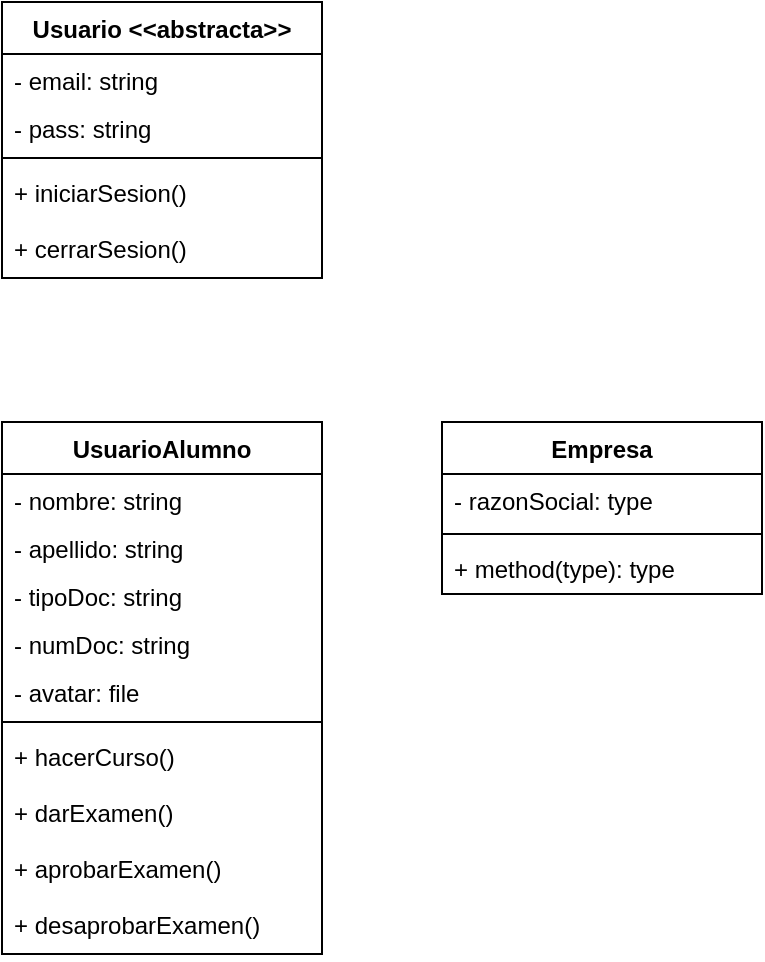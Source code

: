 <mxfile version="12.1.3" type="github" pages="1">
  <diagram id="ks2A7EucgP2BNm0lF7E0" name="Page-1">
    <mxGraphModel dx="1259" dy="555" grid="1" gridSize="10" guides="1" tooltips="1" connect="1" arrows="1" fold="1" page="1" pageScale="1" pageWidth="827" pageHeight="1169" math="0" shadow="0">
      <root>
        <mxCell id="0"/>
        <mxCell id="1" parent="0"/>
        <mxCell id="uocUyu8FgRilAEcmeCP6-1" value="Usuario &lt;&lt;abstracta&gt;&gt;" style="swimlane;fontStyle=1;align=center;verticalAlign=top;childLayout=stackLayout;horizontal=1;startSize=26;horizontalStack=0;resizeParent=1;resizeParentMax=0;resizeLast=0;collapsible=1;marginBottom=0;" vertex="1" parent="1">
          <mxGeometry x="200" y="100" width="160" height="138" as="geometry"/>
        </mxCell>
        <mxCell id="uocUyu8FgRilAEcmeCP6-2" value="- email: string" style="text;strokeColor=none;fillColor=none;align=left;verticalAlign=top;spacingLeft=4;spacingRight=4;overflow=hidden;rotatable=0;points=[[0,0.5],[1,0.5]];portConstraint=eastwest;" vertex="1" parent="uocUyu8FgRilAEcmeCP6-1">
          <mxGeometry y="26" width="160" height="24" as="geometry"/>
        </mxCell>
        <mxCell id="uocUyu8FgRilAEcmeCP6-24" value="- pass: string" style="text;strokeColor=none;fillColor=none;align=left;verticalAlign=top;spacingLeft=4;spacingRight=4;overflow=hidden;rotatable=0;points=[[0,0.5],[1,0.5]];portConstraint=eastwest;" vertex="1" parent="uocUyu8FgRilAEcmeCP6-1">
          <mxGeometry y="50" width="160" height="24" as="geometry"/>
        </mxCell>
        <mxCell id="uocUyu8FgRilAEcmeCP6-3" value="" style="line;strokeWidth=1;fillColor=none;align=left;verticalAlign=middle;spacingTop=-1;spacingLeft=3;spacingRight=3;rotatable=0;labelPosition=right;points=[];portConstraint=eastwest;" vertex="1" parent="uocUyu8FgRilAEcmeCP6-1">
          <mxGeometry y="74" width="160" height="8" as="geometry"/>
        </mxCell>
        <mxCell id="uocUyu8FgRilAEcmeCP6-4" value="+ iniciarSesion()" style="text;strokeColor=none;fillColor=none;align=left;verticalAlign=top;spacingLeft=4;spacingRight=4;overflow=hidden;rotatable=0;points=[[0,0.5],[1,0.5]];portConstraint=eastwest;" vertex="1" parent="uocUyu8FgRilAEcmeCP6-1">
          <mxGeometry y="82" width="160" height="28" as="geometry"/>
        </mxCell>
        <mxCell id="uocUyu8FgRilAEcmeCP6-25" value="+ cerrarSesion()" style="text;strokeColor=none;fillColor=none;align=left;verticalAlign=top;spacingLeft=4;spacingRight=4;overflow=hidden;rotatable=0;points=[[0,0.5],[1,0.5]];portConstraint=eastwest;" vertex="1" parent="uocUyu8FgRilAEcmeCP6-1">
          <mxGeometry y="110" width="160" height="28" as="geometry"/>
        </mxCell>
        <mxCell id="uocUyu8FgRilAEcmeCP6-27" value="UsuarioAlumno" style="swimlane;fontStyle=1;align=center;verticalAlign=top;childLayout=stackLayout;horizontal=1;startSize=26;horizontalStack=0;resizeParent=1;resizeParentMax=0;resizeLast=0;collapsible=1;marginBottom=0;" vertex="1" parent="1">
          <mxGeometry x="200" y="310" width="160" height="266" as="geometry"/>
        </mxCell>
        <mxCell id="uocUyu8FgRilAEcmeCP6-28" value="- nombre: string" style="text;strokeColor=none;fillColor=none;align=left;verticalAlign=top;spacingLeft=4;spacingRight=4;overflow=hidden;rotatable=0;points=[[0,0.5],[1,0.5]];portConstraint=eastwest;" vertex="1" parent="uocUyu8FgRilAEcmeCP6-27">
          <mxGeometry y="26" width="160" height="24" as="geometry"/>
        </mxCell>
        <mxCell id="uocUyu8FgRilAEcmeCP6-29" value="- apellido: string" style="text;strokeColor=none;fillColor=none;align=left;verticalAlign=top;spacingLeft=4;spacingRight=4;overflow=hidden;rotatable=0;points=[[0,0.5],[1,0.5]];portConstraint=eastwest;" vertex="1" parent="uocUyu8FgRilAEcmeCP6-27">
          <mxGeometry y="50" width="160" height="24" as="geometry"/>
        </mxCell>
        <mxCell id="uocUyu8FgRilAEcmeCP6-33" value="- tipoDoc: string" style="text;strokeColor=none;fillColor=none;align=left;verticalAlign=top;spacingLeft=4;spacingRight=4;overflow=hidden;rotatable=0;points=[[0,0.5],[1,0.5]];portConstraint=eastwest;" vertex="1" parent="uocUyu8FgRilAEcmeCP6-27">
          <mxGeometry y="74" width="160" height="24" as="geometry"/>
        </mxCell>
        <mxCell id="uocUyu8FgRilAEcmeCP6-35" value="- numDoc: string" style="text;strokeColor=none;fillColor=none;align=left;verticalAlign=top;spacingLeft=4;spacingRight=4;overflow=hidden;rotatable=0;points=[[0,0.5],[1,0.5]];portConstraint=eastwest;" vertex="1" parent="uocUyu8FgRilAEcmeCP6-27">
          <mxGeometry y="98" width="160" height="24" as="geometry"/>
        </mxCell>
        <mxCell id="uocUyu8FgRilAEcmeCP6-36" value="- avatar: file" style="text;strokeColor=none;fillColor=none;align=left;verticalAlign=top;spacingLeft=4;spacingRight=4;overflow=hidden;rotatable=0;points=[[0,0.5],[1,0.5]];portConstraint=eastwest;" vertex="1" parent="uocUyu8FgRilAEcmeCP6-27">
          <mxGeometry y="122" width="160" height="24" as="geometry"/>
        </mxCell>
        <mxCell id="uocUyu8FgRilAEcmeCP6-30" value="" style="line;strokeWidth=1;fillColor=none;align=left;verticalAlign=middle;spacingTop=-1;spacingLeft=3;spacingRight=3;rotatable=0;labelPosition=right;points=[];portConstraint=eastwest;" vertex="1" parent="uocUyu8FgRilAEcmeCP6-27">
          <mxGeometry y="146" width="160" height="8" as="geometry"/>
        </mxCell>
        <mxCell id="uocUyu8FgRilAEcmeCP6-31" value="+ hacerCurso()" style="text;strokeColor=none;fillColor=none;align=left;verticalAlign=top;spacingLeft=4;spacingRight=4;overflow=hidden;rotatable=0;points=[[0,0.5],[1,0.5]];portConstraint=eastwest;" vertex="1" parent="uocUyu8FgRilAEcmeCP6-27">
          <mxGeometry y="154" width="160" height="28" as="geometry"/>
        </mxCell>
        <mxCell id="uocUyu8FgRilAEcmeCP6-32" value="+ darExamen()" style="text;strokeColor=none;fillColor=none;align=left;verticalAlign=top;spacingLeft=4;spacingRight=4;overflow=hidden;rotatable=0;points=[[0,0.5],[1,0.5]];portConstraint=eastwest;" vertex="1" parent="uocUyu8FgRilAEcmeCP6-27">
          <mxGeometry y="182" width="160" height="28" as="geometry"/>
        </mxCell>
        <mxCell id="uocUyu8FgRilAEcmeCP6-40" value="+ aprobarExamen()" style="text;strokeColor=none;fillColor=none;align=left;verticalAlign=top;spacingLeft=4;spacingRight=4;overflow=hidden;rotatable=0;points=[[0,0.5],[1,0.5]];portConstraint=eastwest;" vertex="1" parent="uocUyu8FgRilAEcmeCP6-27">
          <mxGeometry y="210" width="160" height="28" as="geometry"/>
        </mxCell>
        <mxCell id="uocUyu8FgRilAEcmeCP6-41" value="+ desaprobarExamen()" style="text;strokeColor=none;fillColor=none;align=left;verticalAlign=top;spacingLeft=4;spacingRight=4;overflow=hidden;rotatable=0;points=[[0,0.5],[1,0.5]];portConstraint=eastwest;" vertex="1" parent="uocUyu8FgRilAEcmeCP6-27">
          <mxGeometry y="238" width="160" height="28" as="geometry"/>
        </mxCell>
        <mxCell id="uocUyu8FgRilAEcmeCP6-49" value="Empresa" style="swimlane;fontStyle=1;align=center;verticalAlign=top;childLayout=stackLayout;horizontal=1;startSize=26;horizontalStack=0;resizeParent=1;resizeParentMax=0;resizeLast=0;collapsible=1;marginBottom=0;" vertex="1" parent="1">
          <mxGeometry x="420" y="310" width="160" height="86" as="geometry"/>
        </mxCell>
        <mxCell id="uocUyu8FgRilAEcmeCP6-50" value="- razonSocial: type" style="text;strokeColor=none;fillColor=none;align=left;verticalAlign=top;spacingLeft=4;spacingRight=4;overflow=hidden;rotatable=0;points=[[0,0.5],[1,0.5]];portConstraint=eastwest;" vertex="1" parent="uocUyu8FgRilAEcmeCP6-49">
          <mxGeometry y="26" width="160" height="26" as="geometry"/>
        </mxCell>
        <mxCell id="uocUyu8FgRilAEcmeCP6-51" value="" style="line;strokeWidth=1;fillColor=none;align=left;verticalAlign=middle;spacingTop=-1;spacingLeft=3;spacingRight=3;rotatable=0;labelPosition=right;points=[];portConstraint=eastwest;" vertex="1" parent="uocUyu8FgRilAEcmeCP6-49">
          <mxGeometry y="52" width="160" height="8" as="geometry"/>
        </mxCell>
        <mxCell id="uocUyu8FgRilAEcmeCP6-52" value="+ method(type): type" style="text;strokeColor=none;fillColor=none;align=left;verticalAlign=top;spacingLeft=4;spacingRight=4;overflow=hidden;rotatable=0;points=[[0,0.5],[1,0.5]];portConstraint=eastwest;" vertex="1" parent="uocUyu8FgRilAEcmeCP6-49">
          <mxGeometry y="60" width="160" height="26" as="geometry"/>
        </mxCell>
      </root>
    </mxGraphModel>
  </diagram>
</mxfile>
